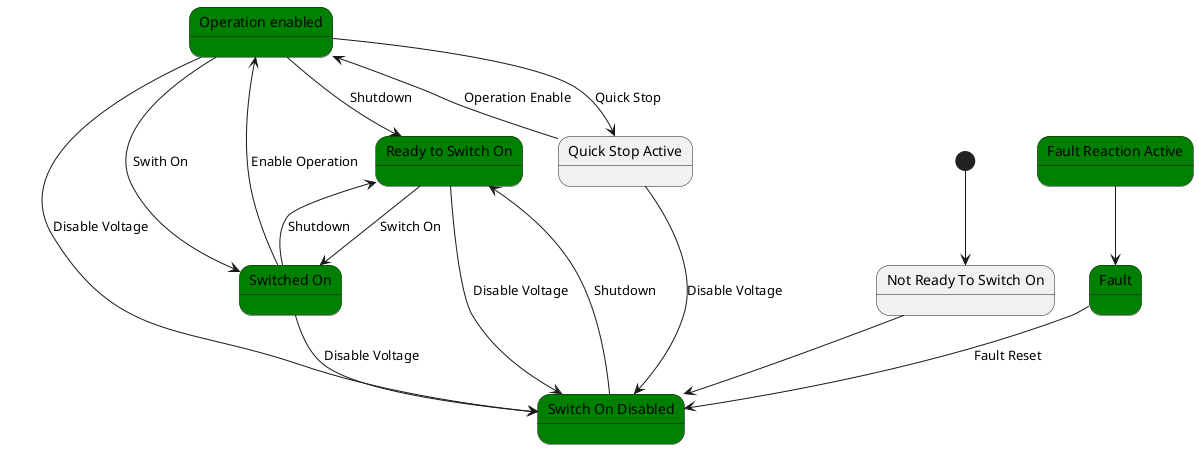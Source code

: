 @startuml CIA402 State Machine

state "Not Ready To Switch On" as NRS
state "Switch On Disabled" as SOD #green
state "Ready to Switch On" as RTS #green
state "Switched On" as SO #green
state "Operation enabled" as OE #green
state "Quick Stop Active" as QSA
state "Fault Reaction Active" as FRA #green
state "Fault" as FA #green

[*] --> NRS
NRS --> SOD
SOD --> RTS : Shutdown
SOD <-- RTS : Disable Voltage
RTS --> SO : Switch On
RTS <-- SO : Shutdown
SO --> OE : Enable Operation
SO <-- OE : Swith On
SO -->SOD : Disable Voltage
OE --> QSA : Quick Stop
OE <-- QSA : Operation Enable
OE --> RTS : Shutdown
OE --> SOD : Disable Voltage
QSA --> SOD : Disable Voltage
FRA --> FA
FA --> SOD : Fault Reset
@enduml